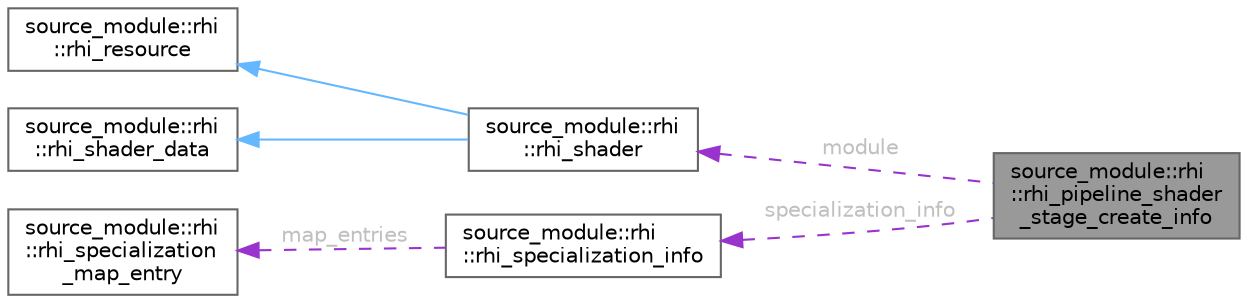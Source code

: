 digraph "source_module::rhi::rhi_pipeline_shader_stage_create_info"
{
 // LATEX_PDF_SIZE
  bgcolor="transparent";
  edge [fontname=Helvetica,fontsize=10,labelfontname=Helvetica,labelfontsize=10];
  node [fontname=Helvetica,fontsize=10,shape=box,height=0.2,width=0.4];
  rankdir="LR";
  Node1 [id="Node000001",label="source_module::rhi\l::rhi_pipeline_shader\l_stage_create_info",height=0.2,width=0.4,color="gray40", fillcolor="grey60", style="filled", fontcolor="black",tooltip=" "];
  Node2 -> Node1 [id="edge6_Node000001_Node000002",dir="back",color="darkorchid3",style="dashed",tooltip=" ",label=" module",fontcolor="grey" ];
  Node2 [id="Node000002",label="source_module::rhi\l::rhi_shader",height=0.2,width=0.4,color="gray40", fillcolor="white", style="filled",URL="$classsource__module_1_1rhi_1_1rhi__shader.html",tooltip=" "];
  Node3 -> Node2 [id="edge7_Node000002_Node000003",dir="back",color="steelblue1",style="solid",tooltip=" "];
  Node3 [id="Node000003",label="source_module::rhi\l::rhi_resource",height=0.2,width=0.4,color="gray40", fillcolor="white", style="filled",URL="$classsource__module_1_1rhi_1_1rhi__resource.html",tooltip=" "];
  Node4 -> Node2 [id="edge8_Node000002_Node000004",dir="back",color="steelblue1",style="solid",tooltip=" "];
  Node4 [id="Node000004",label="source_module::rhi\l::rhi_shader_data",height=0.2,width=0.4,color="gray40", fillcolor="white", style="filled",URL="$classsource__module_1_1rhi_1_1rhi__shader__data.html",tooltip=" "];
  Node5 -> Node1 [id="edge9_Node000001_Node000005",dir="back",color="darkorchid3",style="dashed",tooltip=" ",label=" specialization_info",fontcolor="grey" ];
  Node5 [id="Node000005",label="source_module::rhi\l::rhi_specialization_info",height=0.2,width=0.4,color="gray40", fillcolor="white", style="filled",URL="$structsource__module_1_1rhi_1_1rhi__specialization__info.html",tooltip=" "];
  Node6 -> Node5 [id="edge10_Node000005_Node000006",dir="back",color="darkorchid3",style="dashed",tooltip=" ",label=" map_entries",fontcolor="grey" ];
  Node6 [id="Node000006",label="source_module::rhi\l::rhi_specialization\l_map_entry",height=0.2,width=0.4,color="gray40", fillcolor="white", style="filled",URL="$structsource__module_1_1rhi_1_1rhi__specialization__map__entry.html",tooltip=" "];
}
